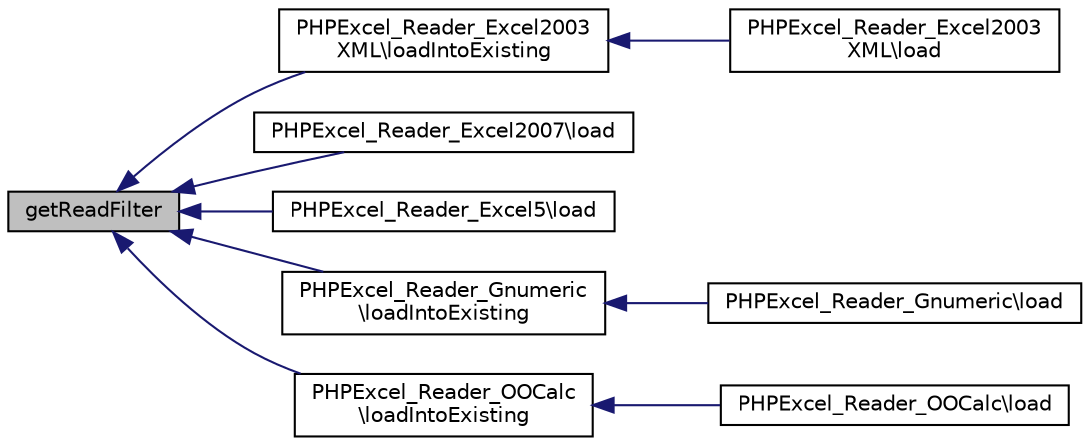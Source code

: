 digraph "getReadFilter"
{
  edge [fontname="Helvetica",fontsize="10",labelfontname="Helvetica",labelfontsize="10"];
  node [fontname="Helvetica",fontsize="10",shape=record];
  rankdir="LR";
  Node12 [label="getReadFilter",height=0.2,width=0.4,color="black", fillcolor="grey75", style="filled", fontcolor="black"];
  Node12 -> Node13 [dir="back",color="midnightblue",fontsize="10",style="solid",fontname="Helvetica"];
  Node13 [label="PHPExcel_Reader_Excel2003\lXML\\loadIntoExisting",height=0.2,width=0.4,color="black", fillcolor="white", style="filled",URL="$class_p_h_p_excel___reader___excel2003_x_m_l.html#af6c531fcaf9c3c83abf91d6ac048b186"];
  Node13 -> Node14 [dir="back",color="midnightblue",fontsize="10",style="solid",fontname="Helvetica"];
  Node14 [label="PHPExcel_Reader_Excel2003\lXML\\load",height=0.2,width=0.4,color="black", fillcolor="white", style="filled",URL="$class_p_h_p_excel___reader___excel2003_x_m_l.html#a138b94503ca4c44b510190c29d4f16fe"];
  Node12 -> Node15 [dir="back",color="midnightblue",fontsize="10",style="solid",fontname="Helvetica"];
  Node15 [label="PHPExcel_Reader_Excel2007\\load",height=0.2,width=0.4,color="black", fillcolor="white", style="filled",URL="$class_p_h_p_excel___reader___excel2007.html#a138b94503ca4c44b510190c29d4f16fe"];
  Node12 -> Node16 [dir="back",color="midnightblue",fontsize="10",style="solid",fontname="Helvetica"];
  Node16 [label="PHPExcel_Reader_Excel5\\load",height=0.2,width=0.4,color="black", fillcolor="white", style="filled",URL="$class_p_h_p_excel___reader___excel5.html#a138b94503ca4c44b510190c29d4f16fe"];
  Node12 -> Node17 [dir="back",color="midnightblue",fontsize="10",style="solid",fontname="Helvetica"];
  Node17 [label="PHPExcel_Reader_Gnumeric\l\\loadIntoExisting",height=0.2,width=0.4,color="black", fillcolor="white", style="filled",URL="$class_p_h_p_excel___reader___gnumeric.html#af6c531fcaf9c3c83abf91d6ac048b186"];
  Node17 -> Node18 [dir="back",color="midnightblue",fontsize="10",style="solid",fontname="Helvetica"];
  Node18 [label="PHPExcel_Reader_Gnumeric\\load",height=0.2,width=0.4,color="black", fillcolor="white", style="filled",URL="$class_p_h_p_excel___reader___gnumeric.html#a138b94503ca4c44b510190c29d4f16fe"];
  Node12 -> Node19 [dir="back",color="midnightblue",fontsize="10",style="solid",fontname="Helvetica"];
  Node19 [label="PHPExcel_Reader_OOCalc\l\\loadIntoExisting",height=0.2,width=0.4,color="black", fillcolor="white", style="filled",URL="$class_p_h_p_excel___reader___o_o_calc.html#af6c531fcaf9c3c83abf91d6ac048b186"];
  Node19 -> Node20 [dir="back",color="midnightblue",fontsize="10",style="solid",fontname="Helvetica"];
  Node20 [label="PHPExcel_Reader_OOCalc\\load",height=0.2,width=0.4,color="black", fillcolor="white", style="filled",URL="$class_p_h_p_excel___reader___o_o_calc.html#a138b94503ca4c44b510190c29d4f16fe"];
}

